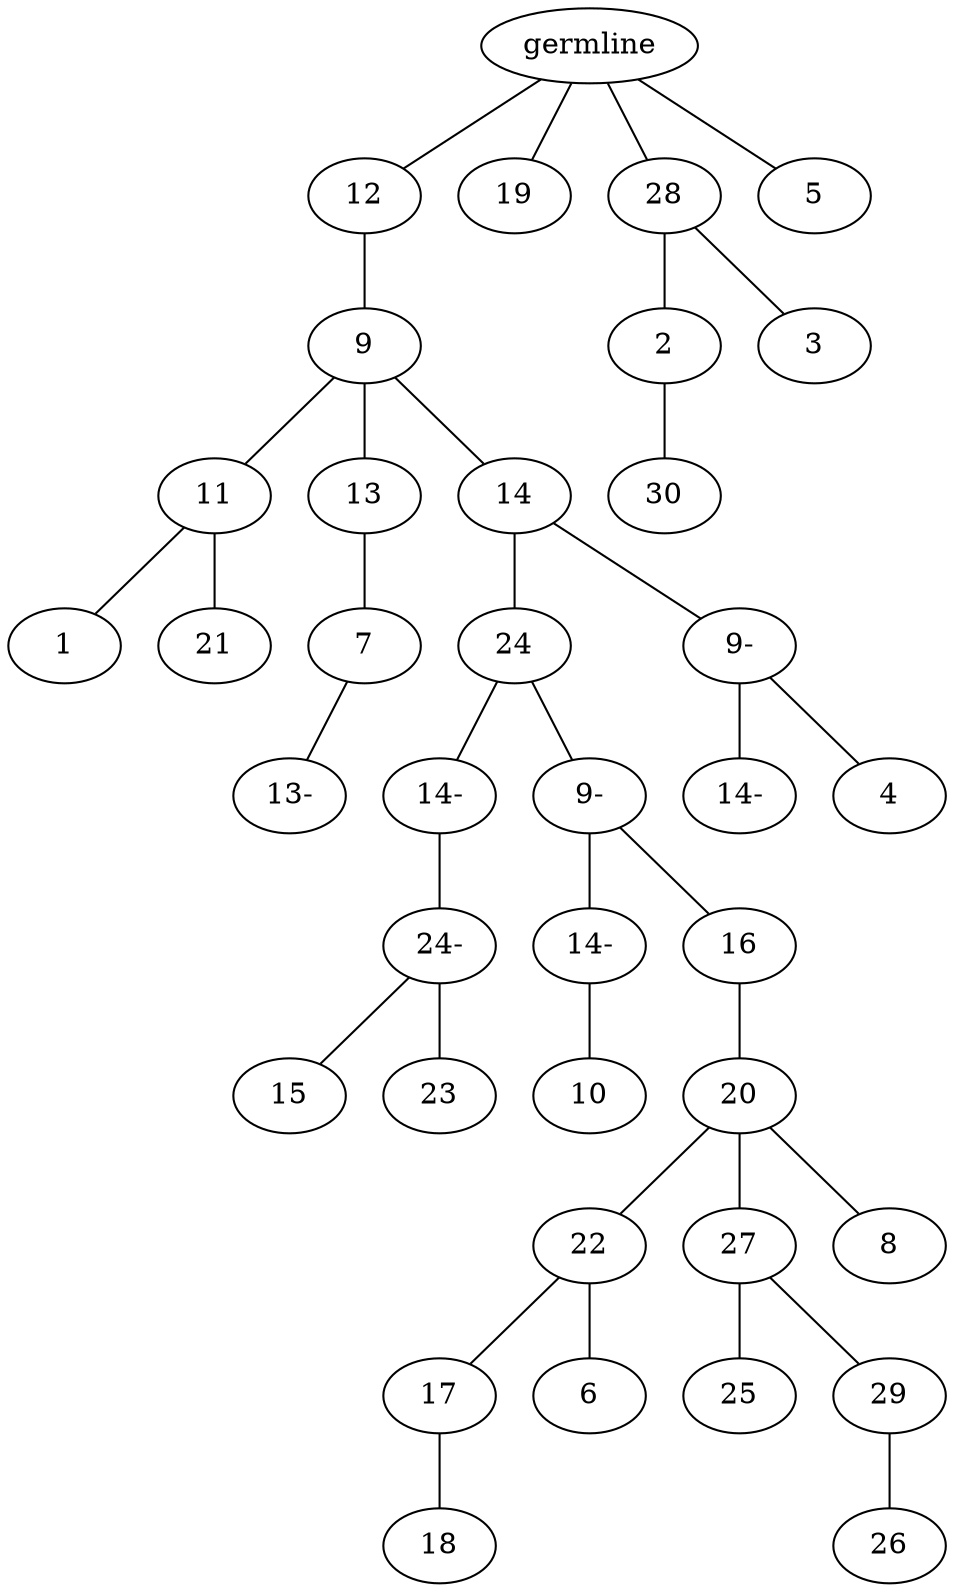 graph tree {
    "140673554540048" [label="germline"];
    "140673549441200" [label="12"];
    "140673549442976" [label="9"];
    "140673549442160" [label="11"];
    "140673549440048" [label="1"];
    "140673549439376" [label="21"];
    "140673549440816" [label="13"];
    "140673549441776" [label="7"];
    "140673549442016" [label="13-"];
    "140673549441824" [label="14"];
    "140673549441920" [label="24"];
    "140673549441008" [label="14-"];
    "140673549280976" [label="24-"];
    "140673549279968" [label="15"];
    "140673549282272" [label="23"];
    "140673549439856" [label="9-"];
    "140673549280640" [label="14-"];
    "140673549283040" [label="10"];
    "140673549280160" [label="16"];
    "140673549280784" [label="20"];
    "140673549281456" [label="22"];
    "140673549281264" [label="17"];
    "140673549281984" [label="18"];
    "140673549279920" [label="6"];
    "140673549281168" [label="27"];
    "140673550325840" [label="25"];
    "140673549281840" [label="29"];
    "140673549281120" [label="26"];
    "140673549280880" [label="8"];
    "140673549440720" [label="9-"];
    "140673549281792" [label="14-"];
    "140673549280592" [label="4"];
    "140673549439424" [label="19"];
    "140673549440432" [label="28"];
    "140673549282608" [label="2"];
    "140673549282848" [label="30"];
    "140673549282464" [label="3"];
    "140673549440624" [label="5"];
    "140673554540048" -- "140673549441200";
    "140673554540048" -- "140673549439424";
    "140673554540048" -- "140673549440432";
    "140673554540048" -- "140673549440624";
    "140673549441200" -- "140673549442976";
    "140673549442976" -- "140673549442160";
    "140673549442976" -- "140673549440816";
    "140673549442976" -- "140673549441824";
    "140673549442160" -- "140673549440048";
    "140673549442160" -- "140673549439376";
    "140673549440816" -- "140673549441776";
    "140673549441776" -- "140673549442016";
    "140673549441824" -- "140673549441920";
    "140673549441824" -- "140673549440720";
    "140673549441920" -- "140673549441008";
    "140673549441920" -- "140673549439856";
    "140673549441008" -- "140673549280976";
    "140673549280976" -- "140673549279968";
    "140673549280976" -- "140673549282272";
    "140673549439856" -- "140673549280640";
    "140673549439856" -- "140673549280160";
    "140673549280640" -- "140673549283040";
    "140673549280160" -- "140673549280784";
    "140673549280784" -- "140673549281456";
    "140673549280784" -- "140673549281168";
    "140673549280784" -- "140673549280880";
    "140673549281456" -- "140673549281264";
    "140673549281456" -- "140673549279920";
    "140673549281264" -- "140673549281984";
    "140673549281168" -- "140673550325840";
    "140673549281168" -- "140673549281840";
    "140673549281840" -- "140673549281120";
    "140673549440720" -- "140673549281792";
    "140673549440720" -- "140673549280592";
    "140673549440432" -- "140673549282608";
    "140673549440432" -- "140673549282464";
    "140673549282608" -- "140673549282848";
}
